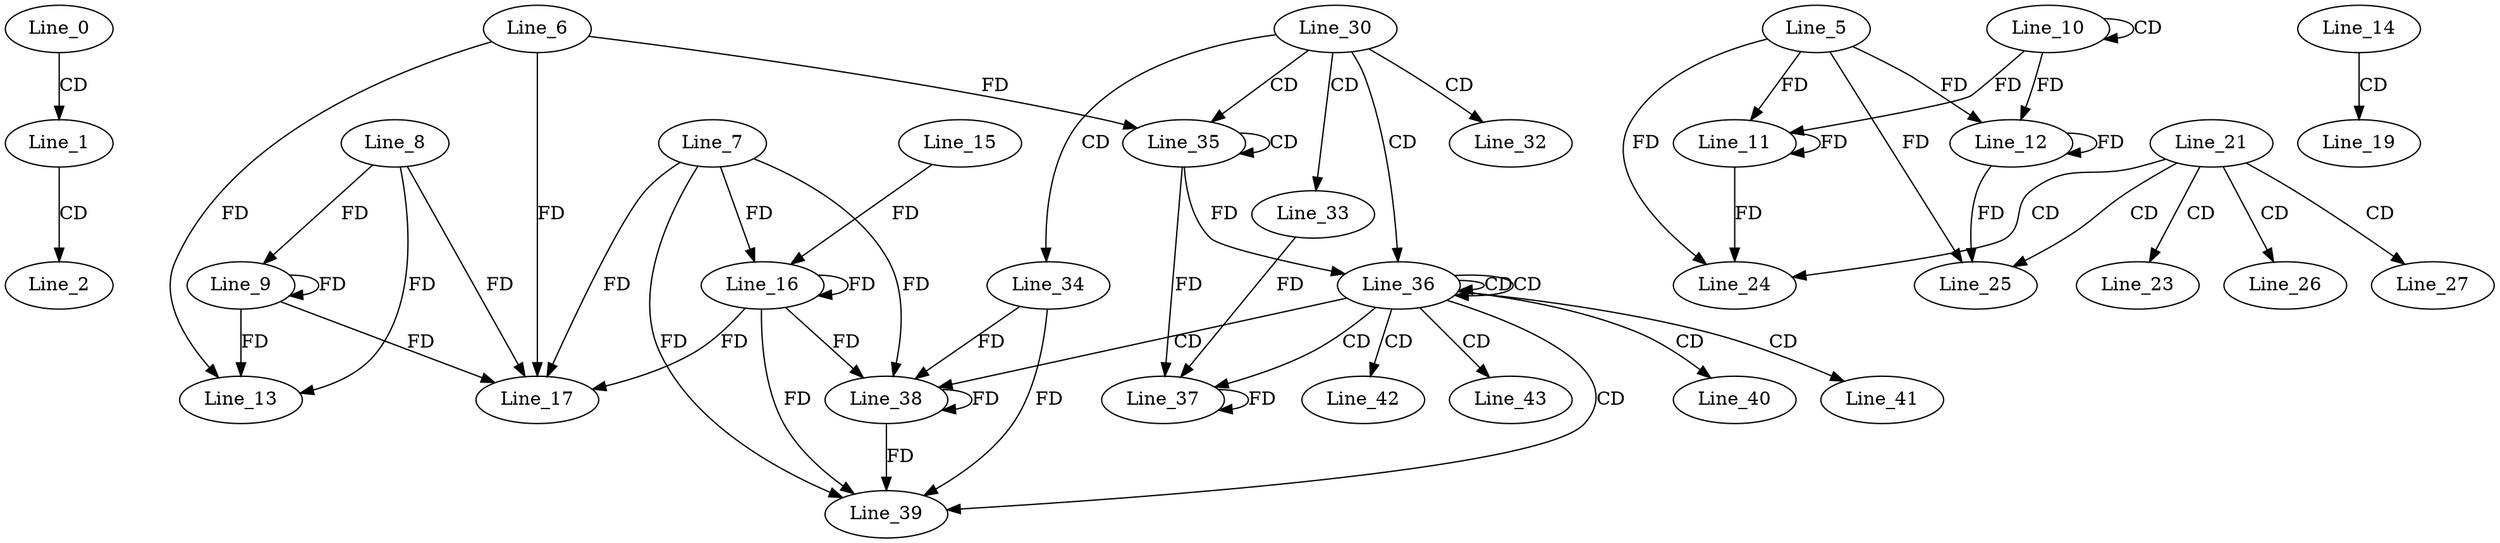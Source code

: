digraph G {
  Line_0;
  Line_1;
  Line_2;
  Line_8;
  Line_9;
  Line_9;
  Line_10;
  Line_10;
  Line_5;
  Line_11;
  Line_11;
  Line_12;
  Line_12;
  Line_6;
  Line_13;
  Line_13;
  Line_7;
  Line_16;
  Line_16;
  Line_15;
  Line_17;
  Line_17;
  Line_17;
  Line_14;
  Line_19;
  Line_21;
  Line_23;
  Line_24;
  Line_25;
  Line_26;
  Line_27;
  Line_30;
  Line_32;
  Line_33;
  Line_34;
  Line_35;
  Line_35;
  Line_36;
  Line_36;
  Line_37;
  Line_37;
  Line_38;
  Line_39;
  Line_39;
  Line_40;
  Line_41;
  Line_42;
  Line_43;
  Line_0 -> Line_1 [ label="CD" ];
  Line_1 -> Line_2 [ label="CD" ];
  Line_8 -> Line_9 [ label="FD" ];
  Line_9 -> Line_9 [ label="FD" ];
  Line_10 -> Line_10 [ label="CD" ];
  Line_5 -> Line_11 [ label="FD" ];
  Line_11 -> Line_11 [ label="FD" ];
  Line_10 -> Line_11 [ label="FD" ];
  Line_5 -> Line_12 [ label="FD" ];
  Line_12 -> Line_12 [ label="FD" ];
  Line_10 -> Line_12 [ label="FD" ];
  Line_6 -> Line_13 [ label="FD" ];
  Line_8 -> Line_13 [ label="FD" ];
  Line_9 -> Line_13 [ label="FD" ];
  Line_7 -> Line_16 [ label="FD" ];
  Line_16 -> Line_16 [ label="FD" ];
  Line_15 -> Line_16 [ label="FD" ];
  Line_6 -> Line_17 [ label="FD" ];
  Line_8 -> Line_17 [ label="FD" ];
  Line_9 -> Line_17 [ label="FD" ];
  Line_7 -> Line_17 [ label="FD" ];
  Line_16 -> Line_17 [ label="FD" ];
  Line_14 -> Line_19 [ label="CD" ];
  Line_21 -> Line_23 [ label="CD" ];
  Line_21 -> Line_24 [ label="CD" ];
  Line_5 -> Line_24 [ label="FD" ];
  Line_11 -> Line_24 [ label="FD" ];
  Line_21 -> Line_25 [ label="CD" ];
  Line_5 -> Line_25 [ label="FD" ];
  Line_12 -> Line_25 [ label="FD" ];
  Line_21 -> Line_26 [ label="CD" ];
  Line_21 -> Line_27 [ label="CD" ];
  Line_30 -> Line_32 [ label="CD" ];
  Line_30 -> Line_33 [ label="CD" ];
  Line_30 -> Line_34 [ label="CD" ];
  Line_30 -> Line_35 [ label="CD" ];
  Line_35 -> Line_35 [ label="CD" ];
  Line_6 -> Line_35 [ label="FD" ];
  Line_30 -> Line_36 [ label="CD" ];
  Line_36 -> Line_36 [ label="CD" ];
  Line_36 -> Line_36 [ label="CD" ];
  Line_35 -> Line_36 [ label="FD" ];
  Line_36 -> Line_37 [ label="CD" ];
  Line_37 -> Line_37 [ label="FD" ];
  Line_33 -> Line_37 [ label="FD" ];
  Line_35 -> Line_37 [ label="FD" ];
  Line_36 -> Line_38 [ label="CD" ];
  Line_38 -> Line_38 [ label="FD" ];
  Line_34 -> Line_38 [ label="FD" ];
  Line_7 -> Line_38 [ label="FD" ];
  Line_16 -> Line_38 [ label="FD" ];
  Line_36 -> Line_39 [ label="CD" ];
  Line_38 -> Line_39 [ label="FD" ];
  Line_34 -> Line_39 [ label="FD" ];
  Line_7 -> Line_39 [ label="FD" ];
  Line_16 -> Line_39 [ label="FD" ];
  Line_36 -> Line_40 [ label="CD" ];
  Line_36 -> Line_41 [ label="CD" ];
  Line_36 -> Line_42 [ label="CD" ];
  Line_36 -> Line_43 [ label="CD" ];
}
